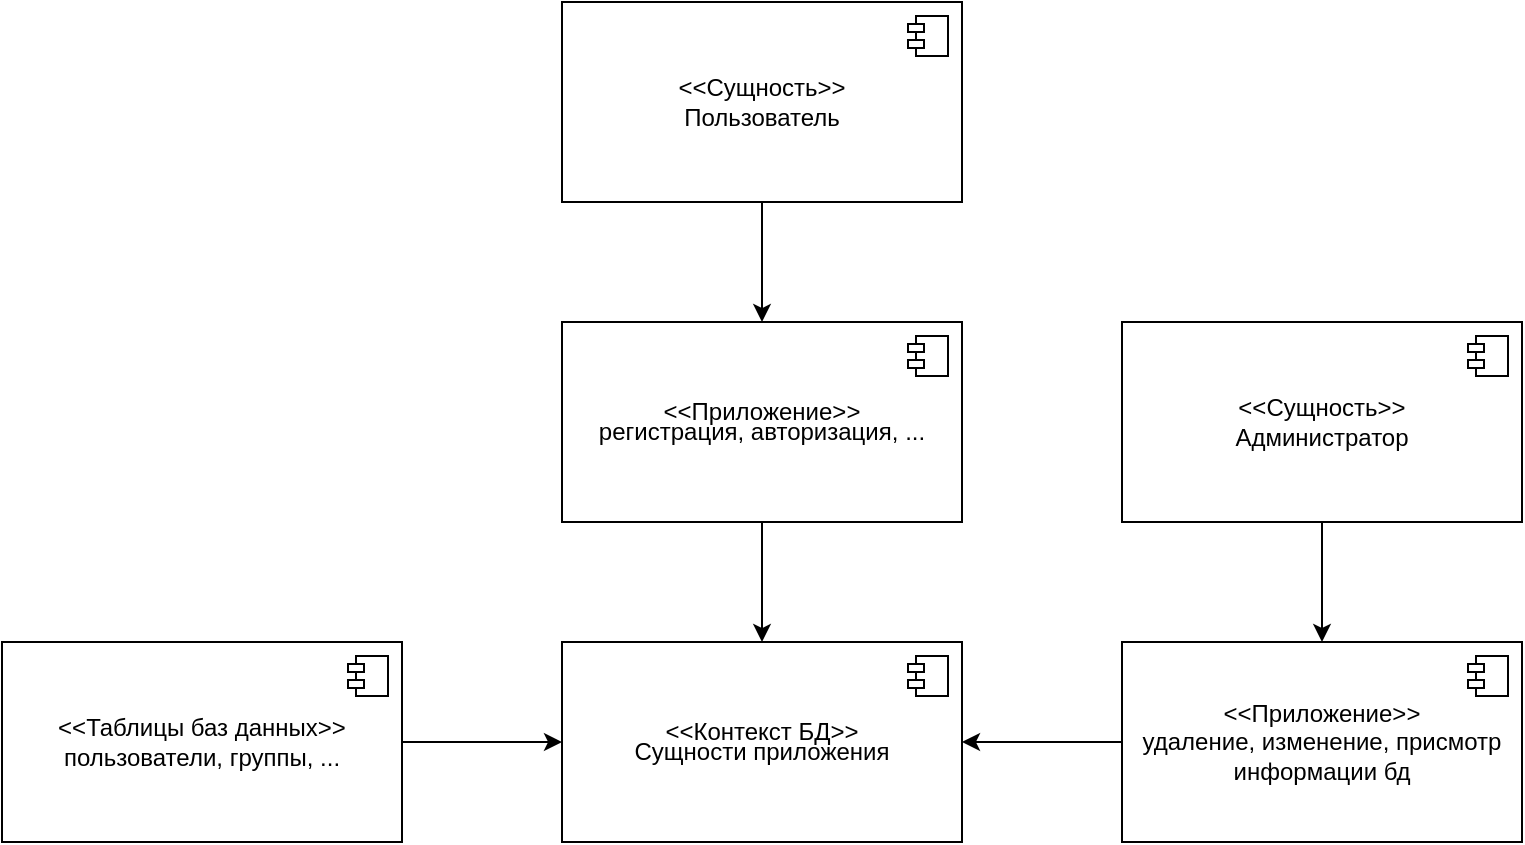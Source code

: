 <mxfile version="24.3.1" type="device" pages="2">
  <diagram name="Страница — 1" id="wJsNEJ82uBI8TEY2wGfJ">
    <mxGraphModel dx="1222" dy="686" grid="1" gridSize="10" guides="1" tooltips="1" connect="1" arrows="1" fold="1" page="1" pageScale="1" pageWidth="1169" pageHeight="827" math="0" shadow="0">
      <root>
        <mxCell id="0" />
        <mxCell id="1" parent="0" />
        <mxCell id="CSiT0YPv_TJlBI2uHIL2-22" value="" style="edgeStyle=orthogonalEdgeStyle;rounded=0;orthogonalLoop=1;jettySize=auto;html=1;" edge="1" parent="1" source="CSiT0YPv_TJlBI2uHIL2-1" target="CSiT0YPv_TJlBI2uHIL2-9">
          <mxGeometry relative="1" as="geometry" />
        </mxCell>
        <mxCell id="CSiT0YPv_TJlBI2uHIL2-1" value="&amp;lt;&amp;lt;Таблицы баз данных&amp;gt;&amp;gt;&lt;div&gt;пользователи, группы, ...&lt;/div&gt;" style="html=1;dropTarget=0;whiteSpace=wrap;" vertex="1" parent="1">
          <mxGeometry x="160" y="480" width="200" height="100" as="geometry" />
        </mxCell>
        <mxCell id="CSiT0YPv_TJlBI2uHIL2-2" value="" style="shape=module;jettyWidth=8;jettyHeight=4;" vertex="1" parent="CSiT0YPv_TJlBI2uHIL2-1">
          <mxGeometry x="1" width="20" height="20" relative="1" as="geometry">
            <mxPoint x="-27" y="7" as="offset" />
          </mxGeometry>
        </mxCell>
        <mxCell id="CSiT0YPv_TJlBI2uHIL2-8" value="" style="edgeStyle=orthogonalEdgeStyle;rounded=0;orthogonalLoop=1;jettySize=auto;html=1;" edge="1" parent="1" source="CSiT0YPv_TJlBI2uHIL2-3" target="CSiT0YPv_TJlBI2uHIL2-6">
          <mxGeometry relative="1" as="geometry" />
        </mxCell>
        <mxCell id="CSiT0YPv_TJlBI2uHIL2-3" value="&amp;lt;&amp;lt;Сущность&amp;gt;&amp;gt;&lt;div&gt;Пользователь&lt;/div&gt;" style="html=1;dropTarget=0;whiteSpace=wrap;" vertex="1" parent="1">
          <mxGeometry x="440" y="160" width="200" height="100" as="geometry" />
        </mxCell>
        <mxCell id="CSiT0YPv_TJlBI2uHIL2-4" value="" style="shape=module;jettyWidth=8;jettyHeight=4;" vertex="1" parent="CSiT0YPv_TJlBI2uHIL2-3">
          <mxGeometry x="1" width="20" height="20" relative="1" as="geometry">
            <mxPoint x="-27" y="7" as="offset" />
          </mxGeometry>
        </mxCell>
        <mxCell id="CSiT0YPv_TJlBI2uHIL2-11" value="" style="edgeStyle=orthogonalEdgeStyle;rounded=0;orthogonalLoop=1;jettySize=auto;html=1;" edge="1" parent="1" source="CSiT0YPv_TJlBI2uHIL2-6" target="CSiT0YPv_TJlBI2uHIL2-9">
          <mxGeometry relative="1" as="geometry" />
        </mxCell>
        <mxCell id="CSiT0YPv_TJlBI2uHIL2-6" value="&lt;p style=&quot;line-height: 80%;&quot;&gt;&amp;lt;&amp;lt;Приложение&amp;gt;&amp;gt;&lt;br&gt;регистрация, авторизация,&amp;nbsp;&lt;span style=&quot;background-color: initial;&quot;&gt;...&lt;/span&gt;&lt;/p&gt;" style="html=1;dropTarget=0;whiteSpace=wrap;" vertex="1" parent="1">
          <mxGeometry x="440" y="320" width="200" height="100" as="geometry" />
        </mxCell>
        <mxCell id="CSiT0YPv_TJlBI2uHIL2-7" value="" style="shape=module;jettyWidth=8;jettyHeight=4;" vertex="1" parent="CSiT0YPv_TJlBI2uHIL2-6">
          <mxGeometry x="1" width="20" height="20" relative="1" as="geometry">
            <mxPoint x="-27" y="7" as="offset" />
          </mxGeometry>
        </mxCell>
        <mxCell id="CSiT0YPv_TJlBI2uHIL2-9" value="&lt;p style=&quot;line-height: 80%;&quot;&gt;&amp;lt;&amp;lt;Контекст БД&amp;gt;&amp;gt;&lt;br&gt;Сущности приложения&lt;/p&gt;" style="html=1;dropTarget=0;whiteSpace=wrap;" vertex="1" parent="1">
          <mxGeometry x="440" y="480" width="200" height="100" as="geometry" />
        </mxCell>
        <mxCell id="CSiT0YPv_TJlBI2uHIL2-10" value="" style="shape=module;jettyWidth=8;jettyHeight=4;" vertex="1" parent="CSiT0YPv_TJlBI2uHIL2-9">
          <mxGeometry x="1" width="20" height="20" relative="1" as="geometry">
            <mxPoint x="-27" y="7" as="offset" />
          </mxGeometry>
        </mxCell>
        <mxCell id="CSiT0YPv_TJlBI2uHIL2-19" value="" style="edgeStyle=orthogonalEdgeStyle;rounded=0;orthogonalLoop=1;jettySize=auto;html=1;" edge="1" parent="1" source="CSiT0YPv_TJlBI2uHIL2-14" target="CSiT0YPv_TJlBI2uHIL2-16">
          <mxGeometry relative="1" as="geometry" />
        </mxCell>
        <mxCell id="CSiT0YPv_TJlBI2uHIL2-14" value="&amp;lt;&amp;lt;Сущность&amp;gt;&amp;gt;&lt;div&gt;Администратор&lt;/div&gt;" style="html=1;dropTarget=0;whiteSpace=wrap;" vertex="1" parent="1">
          <mxGeometry x="720" y="320" width="200" height="100" as="geometry" />
        </mxCell>
        <mxCell id="CSiT0YPv_TJlBI2uHIL2-15" value="" style="shape=module;jettyWidth=8;jettyHeight=4;" vertex="1" parent="CSiT0YPv_TJlBI2uHIL2-14">
          <mxGeometry x="1" width="20" height="20" relative="1" as="geometry">
            <mxPoint x="-27" y="7" as="offset" />
          </mxGeometry>
        </mxCell>
        <mxCell id="CSiT0YPv_TJlBI2uHIL2-18" value="" style="edgeStyle=orthogonalEdgeStyle;rounded=0;orthogonalLoop=1;jettySize=auto;html=1;entryX=1;entryY=0.5;entryDx=0;entryDy=0;" edge="1" parent="1" source="CSiT0YPv_TJlBI2uHIL2-16" target="CSiT0YPv_TJlBI2uHIL2-9">
          <mxGeometry relative="1" as="geometry">
            <Array as="points">
              <mxPoint x="820" y="530" />
            </Array>
          </mxGeometry>
        </mxCell>
        <mxCell id="CSiT0YPv_TJlBI2uHIL2-16" value="&amp;lt;&amp;lt;Приложение&amp;gt;&amp;gt;&lt;div&gt;удаление, изменение, присмотр информации бд&lt;/div&gt;" style="html=1;dropTarget=0;whiteSpace=wrap;" vertex="1" parent="1">
          <mxGeometry x="720" y="480" width="200" height="100" as="geometry" />
        </mxCell>
        <mxCell id="CSiT0YPv_TJlBI2uHIL2-17" value="" style="shape=module;jettyWidth=8;jettyHeight=4;" vertex="1" parent="CSiT0YPv_TJlBI2uHIL2-16">
          <mxGeometry x="1" width="20" height="20" relative="1" as="geometry">
            <mxPoint x="-27" y="7" as="offset" />
          </mxGeometry>
        </mxCell>
      </root>
    </mxGraphModel>
  </diagram>
  <diagram id="2zwGGgJpJoVDUBiXfkHD" name="Страница — 2">
    <mxGraphModel dx="794" dy="446" grid="1" gridSize="10" guides="1" tooltips="1" connect="1" arrows="1" fold="1" page="1" pageScale="1" pageWidth="1169" pageHeight="827" math="0" shadow="0">
      <root>
        <mxCell id="0" />
        <mxCell id="1" parent="0" />
      </root>
    </mxGraphModel>
  </diagram>
</mxfile>
